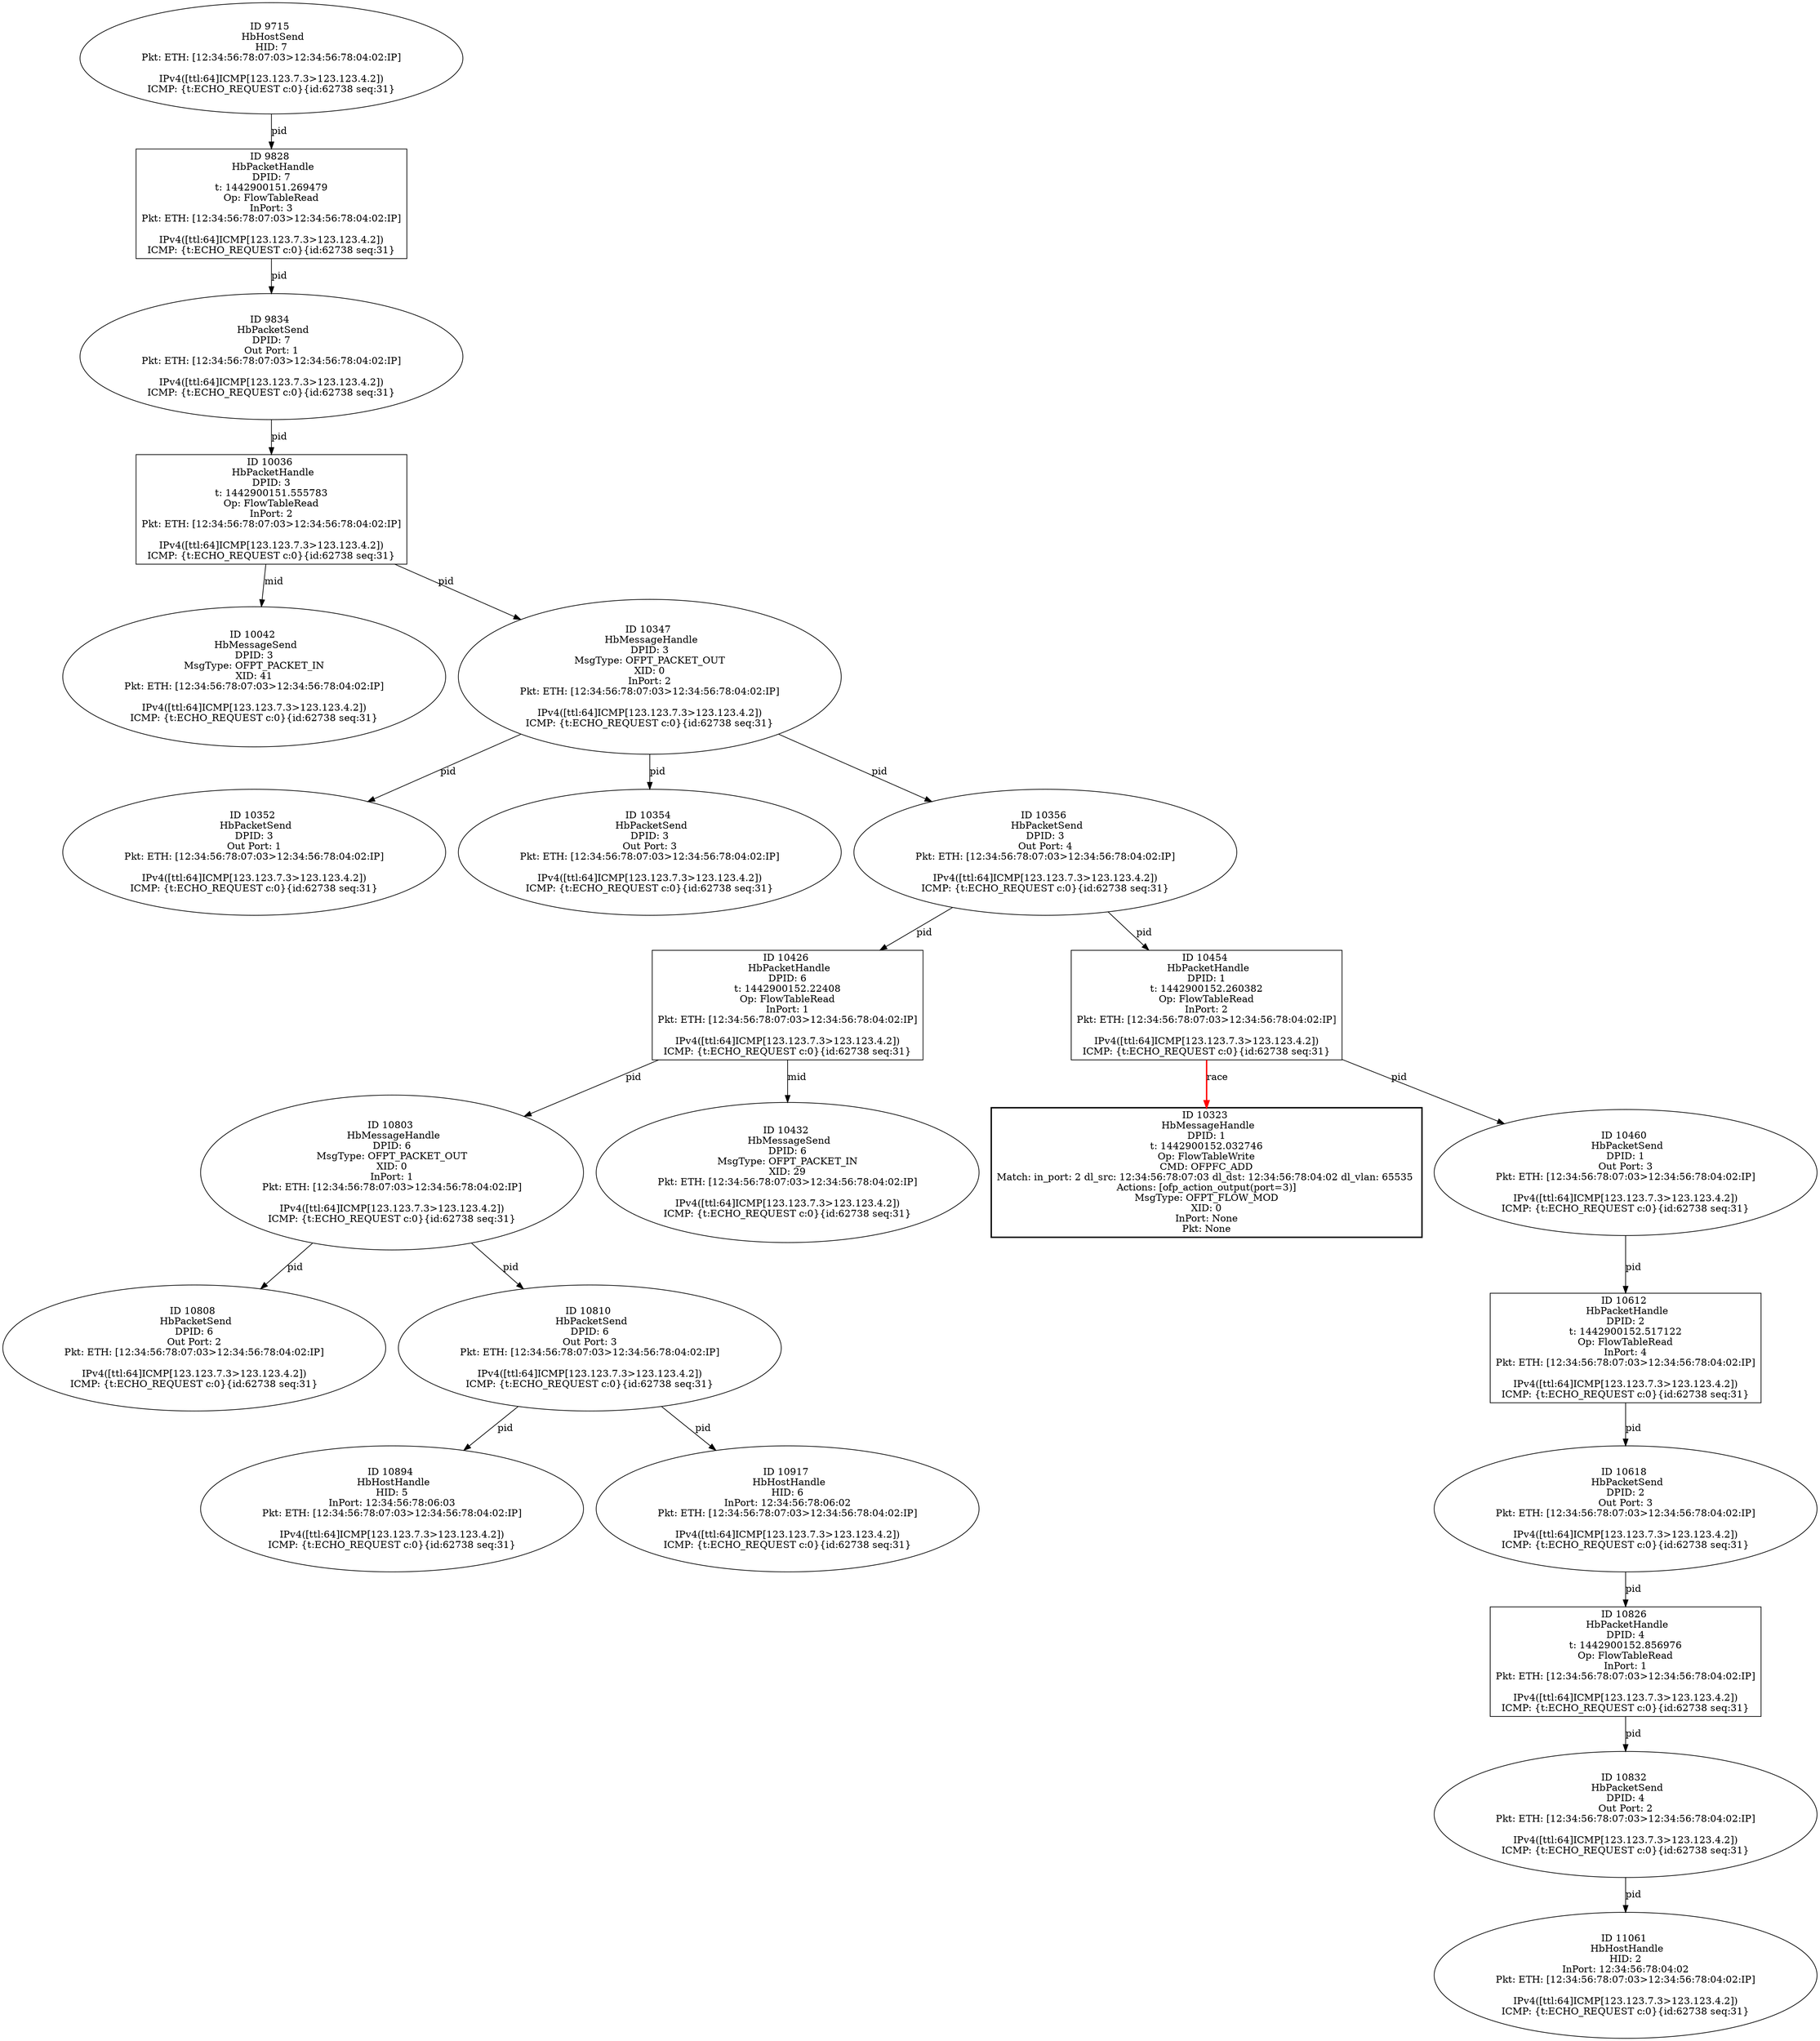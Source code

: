 strict digraph G {
10042 [shape=oval, event=<hb_events.HbMessageSend object at 0x109e71090>, label="ID 10042 
 HbMessageSend
DPID: 3
MsgType: OFPT_PACKET_IN
XID: 41
Pkt: ETH: [12:34:56:78:07:03>12:34:56:78:04:02:IP]

IPv4([ttl:64]ICMP[123.123.7.3>123.123.4.2])
ICMP: {t:ECHO_REQUEST c:0}{id:62738 seq:31}"];
10894 [shape=oval, event=<hb_events.HbHostHandle object at 0x10a1642d0>, label="ID 10894 
 HbHostHandle
HID: 5
InPort: 12:34:56:78:06:03
Pkt: ETH: [12:34:56:78:07:03>12:34:56:78:04:02:IP]

IPv4([ttl:64]ICMP[123.123.7.3>123.123.4.2])
ICMP: {t:ECHO_REQUEST c:0}{id:62738 seq:31}"];
10917 [shape=oval, event=<hb_events.HbHostHandle object at 0x10a18ab50>, label="ID 10917 
 HbHostHandle
HID: 6
InPort: 12:34:56:78:06:02
Pkt: ETH: [12:34:56:78:07:03>12:34:56:78:04:02:IP]

IPv4([ttl:64]ICMP[123.123.7.3>123.123.4.2])
ICMP: {t:ECHO_REQUEST c:0}{id:62738 seq:31}"];
10803 [shape=oval, event=<hb_events.HbMessageHandle object at 0x10a11e850>, label="ID 10803 
 HbMessageHandle
DPID: 6
MsgType: OFPT_PACKET_OUT
XID: 0
InPort: 1
Pkt: ETH: [12:34:56:78:07:03>12:34:56:78:04:02:IP]

IPv4([ttl:64]ICMP[123.123.7.3>123.123.4.2])
ICMP: {t:ECHO_REQUEST c:0}{id:62738 seq:31}"];
10036 [shape=box, event=<hb_events.HbPacketHandle object at 0x109e6b750>, label="ID 10036 
 HbPacketHandle
DPID: 3
t: 1442900151.555783
Op: FlowTableRead
InPort: 2
Pkt: ETH: [12:34:56:78:07:03>12:34:56:78:04:02:IP]

IPv4([ttl:64]ICMP[123.123.7.3>123.123.4.2])
ICMP: {t:ECHO_REQUEST c:0}{id:62738 seq:31}"];
11061 [shape=oval, event=<hb_events.HbHostHandle object at 0x10a22d710>, label="ID 11061 
 HbHostHandle
HID: 2
InPort: 12:34:56:78:04:02
Pkt: ETH: [12:34:56:78:07:03>12:34:56:78:04:02:IP]

IPv4([ttl:64]ICMP[123.123.7.3>123.123.4.2])
ICMP: {t:ECHO_REQUEST c:0}{id:62738 seq:31}"];
10808 [shape=oval, event=<hb_events.HbPacketSend object at 0x10a130350>, label="ID 10808 
 HbPacketSend
DPID: 6
Out Port: 2
Pkt: ETH: [12:34:56:78:07:03>12:34:56:78:04:02:IP]

IPv4([ttl:64]ICMP[123.123.7.3>123.123.4.2])
ICMP: {t:ECHO_REQUEST c:0}{id:62738 seq:31}"];
10612 [shape=box, event=<hb_events.HbPacketHandle object at 0x10a0760d0>, label="ID 10612 
 HbPacketHandle
DPID: 2
t: 1442900152.517122
Op: FlowTableRead
InPort: 4
Pkt: ETH: [12:34:56:78:07:03>12:34:56:78:04:02:IP]

IPv4([ttl:64]ICMP[123.123.7.3>123.123.4.2])
ICMP: {t:ECHO_REQUEST c:0}{id:62738 seq:31}"];
10426 [shape=box, event=<hb_events.HbPacketHandle object at 0x109f929d0>, label="ID 10426 
 HbPacketHandle
DPID: 6
t: 1442900152.22408
Op: FlowTableRead
InPort: 1
Pkt: ETH: [12:34:56:78:07:03>12:34:56:78:04:02:IP]

IPv4([ttl:64]ICMP[123.123.7.3>123.123.4.2])
ICMP: {t:ECHO_REQUEST c:0}{id:62738 seq:31}"];
10432 [shape=oval, event=<hb_events.HbMessageSend object at 0x109fbafd0>, label="ID 10432 
 HbMessageSend
DPID: 6
MsgType: OFPT_PACKET_IN
XID: 29
Pkt: ETH: [12:34:56:78:07:03>12:34:56:78:04:02:IP]

IPv4([ttl:64]ICMP[123.123.7.3>123.123.4.2])
ICMP: {t:ECHO_REQUEST c:0}{id:62738 seq:31}"];
10826 [shape=box, event=<hb_events.HbPacketHandle object at 0x10a14a090>, label="ID 10826 
 HbPacketHandle
DPID: 4
t: 1442900152.856976
Op: FlowTableRead
InPort: 1
Pkt: ETH: [12:34:56:78:07:03>12:34:56:78:04:02:IP]

IPv4([ttl:64]ICMP[123.123.7.3>123.123.4.2])
ICMP: {t:ECHO_REQUEST c:0}{id:62738 seq:31}"];
10832 [shape=oval, event=<hb_events.HbPacketSend object at 0x10a137ed0>, label="ID 10832 
 HbPacketSend
DPID: 4
Out Port: 2
Pkt: ETH: [12:34:56:78:07:03>12:34:56:78:04:02:IP]

IPv4([ttl:64]ICMP[123.123.7.3>123.123.4.2])
ICMP: {t:ECHO_REQUEST c:0}{id:62738 seq:31}"];
10323 [shape=box, style=bold, event=<hb_events.HbMessageHandle object at 0x109f40350>, label="ID 10323 
 HbMessageHandle
DPID: 1
t: 1442900152.032746
Op: FlowTableWrite
CMD: OFPFC_ADD
Match: in_port: 2 dl_src: 12:34:56:78:07:03 dl_dst: 12:34:56:78:04:02 dl_vlan: 65535 
Actions: [ofp_action_output(port=3)]
MsgType: OFPT_FLOW_MOD
XID: 0
InPort: None
Pkt: None"];
10454 [shape=box, event=<hb_events.HbPacketHandle object at 0x109fc7fd0>, label="ID 10454 
 HbPacketHandle
DPID: 1
t: 1442900152.260382
Op: FlowTableRead
InPort: 2
Pkt: ETH: [12:34:56:78:07:03>12:34:56:78:04:02:IP]

IPv4([ttl:64]ICMP[123.123.7.3>123.123.4.2])
ICMP: {t:ECHO_REQUEST c:0}{id:62738 seq:31}"];
10460 [shape=oval, event=<hb_events.HbPacketSend object at 0x109fd4c50>, label="ID 10460 
 HbPacketSend
DPID: 1
Out Port: 3
Pkt: ETH: [12:34:56:78:07:03>12:34:56:78:04:02:IP]

IPv4([ttl:64]ICMP[123.123.7.3>123.123.4.2])
ICMP: {t:ECHO_REQUEST c:0}{id:62738 seq:31}"];
10810 [shape=oval, event=<hb_events.HbPacketSend object at 0x10a1304d0>, label="ID 10810 
 HbPacketSend
DPID: 6
Out Port: 3
Pkt: ETH: [12:34:56:78:07:03>12:34:56:78:04:02:IP]

IPv4([ttl:64]ICMP[123.123.7.3>123.123.4.2])
ICMP: {t:ECHO_REQUEST c:0}{id:62738 seq:31}"];
9828 [shape=box, event=<hb_events.HbPacketHandle object at 0x109dd6050>, label="ID 9828 
 HbPacketHandle
DPID: 7
t: 1442900151.269479
Op: FlowTableRead
InPort: 3
Pkt: ETH: [12:34:56:78:07:03>12:34:56:78:04:02:IP]

IPv4([ttl:64]ICMP[123.123.7.3>123.123.4.2])
ICMP: {t:ECHO_REQUEST c:0}{id:62738 seq:31}"];
9834 [shape=oval, event=<hb_events.HbPacketSend object at 0x109dc3750>, label="ID 9834 
 HbPacketSend
DPID: 7
Out Port: 1
Pkt: ETH: [12:34:56:78:07:03>12:34:56:78:04:02:IP]

IPv4([ttl:64]ICMP[123.123.7.3>123.123.4.2])
ICMP: {t:ECHO_REQUEST c:0}{id:62738 seq:31}"];
10347 [shape=oval, event=<hb_events.HbMessageHandle object at 0x109f72250>, label="ID 10347 
 HbMessageHandle
DPID: 3
MsgType: OFPT_PACKET_OUT
XID: 0
InPort: 2
Pkt: ETH: [12:34:56:78:07:03>12:34:56:78:04:02:IP]

IPv4([ttl:64]ICMP[123.123.7.3>123.123.4.2])
ICMP: {t:ECHO_REQUEST c:0}{id:62738 seq:31}"];
10352 [shape=oval, event=<hb_events.HbPacketSend object at 0x109f72850>, label="ID 10352 
 HbPacketSend
DPID: 3
Out Port: 1
Pkt: ETH: [12:34:56:78:07:03>12:34:56:78:04:02:IP]

IPv4([ttl:64]ICMP[123.123.7.3>123.123.4.2])
ICMP: {t:ECHO_REQUEST c:0}{id:62738 seq:31}"];
10354 [shape=oval, event=<hb_events.HbPacketSend object at 0x109f729d0>, label="ID 10354 
 HbPacketSend
DPID: 3
Out Port: 3
Pkt: ETH: [12:34:56:78:07:03>12:34:56:78:04:02:IP]

IPv4([ttl:64]ICMP[123.123.7.3>123.123.4.2])
ICMP: {t:ECHO_REQUEST c:0}{id:62738 seq:31}"];
9715 [shape=oval, event=<hb_events.HbHostSend object at 0x109d55b10>, label="ID 9715 
 HbHostSend
HID: 7
Pkt: ETH: [12:34:56:78:07:03>12:34:56:78:04:02:IP]

IPv4([ttl:64]ICMP[123.123.7.3>123.123.4.2])
ICMP: {t:ECHO_REQUEST c:0}{id:62738 seq:31}"];
10356 [shape=oval, event=<hb_events.HbPacketSend object at 0x109f72dd0>, label="ID 10356 
 HbPacketSend
DPID: 3
Out Port: 4
Pkt: ETH: [12:34:56:78:07:03>12:34:56:78:04:02:IP]

IPv4([ttl:64]ICMP[123.123.7.3>123.123.4.2])
ICMP: {t:ECHO_REQUEST c:0}{id:62738 seq:31}"];
10618 [shape=oval, event=<hb_events.HbPacketSend object at 0x10a05ce90>, label="ID 10618 
 HbPacketSend
DPID: 2
Out Port: 3
Pkt: ETH: [12:34:56:78:07:03>12:34:56:78:04:02:IP]

IPv4([ttl:64]ICMP[123.123.7.3>123.123.4.2])
ICMP: {t:ECHO_REQUEST c:0}{id:62738 seq:31}"];
10426 -> 10432  [rel=mid, label=mid];
10426 -> 10803  [rel=pid, label=pid];
10803 -> 10808  [rel=pid, label=pid];
10803 -> 10810  [rel=pid, label=pid];
10036 -> 10042  [rel=mid, label=mid];
10036 -> 10347  [rel=pid, label=pid];
10612 -> 10618  [rel=pid, label=pid];
10810 -> 10917  [rel=pid, label=pid];
10810 -> 10894  [rel=pid, label=pid];
10826 -> 10832  [rel=pid, label=pid];
10832 -> 11061  [rel=pid, label=pid];
10454 -> 10323  [harmful=True, color=red, style=bold, rel=race, label=race];
10454 -> 10460  [rel=pid, label=pid];
10460 -> 10612  [rel=pid, label=pid];
9828 -> 9834  [rel=pid, label=pid];
9834 -> 10036  [rel=pid, label=pid];
10347 -> 10352  [rel=pid, label=pid];
10347 -> 10354  [rel=pid, label=pid];
10347 -> 10356  [rel=pid, label=pid];
9715 -> 9828  [rel=pid, label=pid];
10356 -> 10426  [rel=pid, label=pid];
10356 -> 10454  [rel=pid, label=pid];
10618 -> 10826  [rel=pid, label=pid];
}
